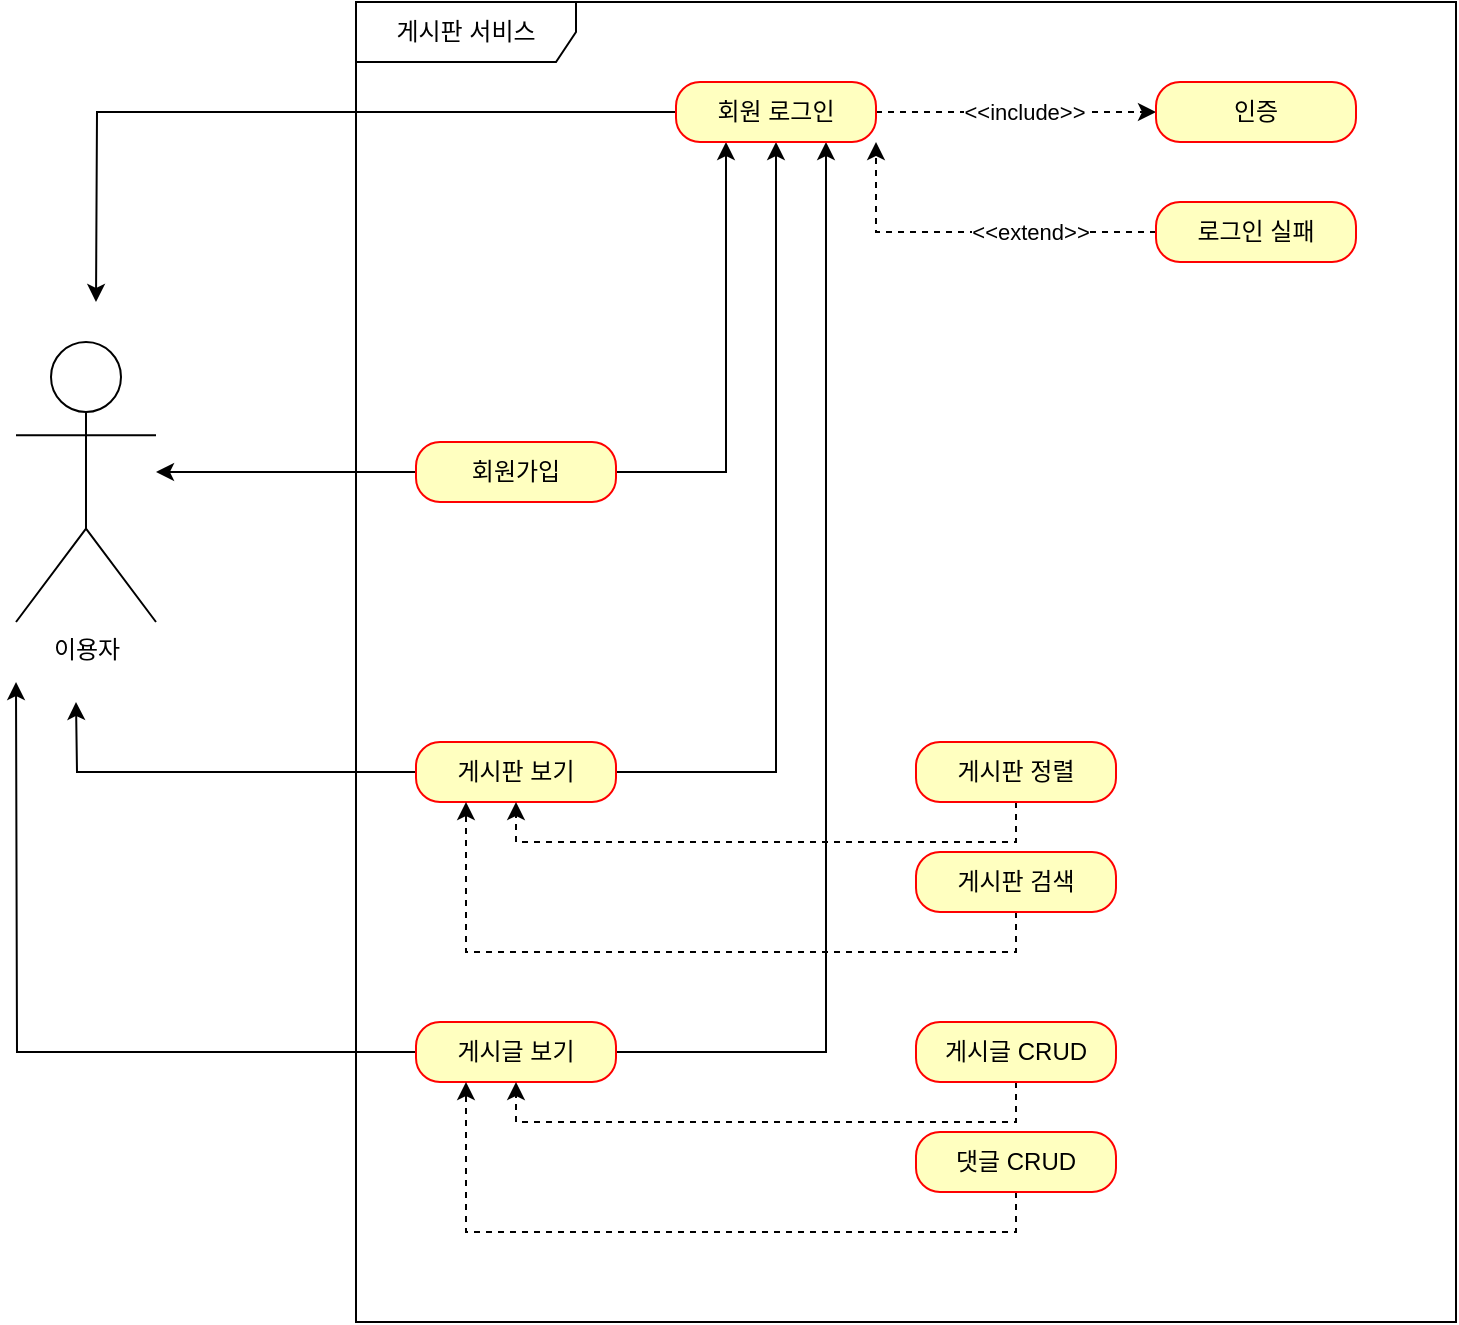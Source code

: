 <mxfile version="20.0.4" type="github">
  <diagram id="fas-1BDIQTys6Shadr6s" name="Page-1">
    <mxGraphModel dx="1312" dy="714" grid="1" gridSize="10" guides="1" tooltips="1" connect="1" arrows="1" fold="1" page="1" pageScale="1" pageWidth="827" pageHeight="1169" math="0" shadow="0">
      <root>
        <mxCell id="0" />
        <mxCell id="1" parent="0" />
        <mxCell id="dpysVa0-uHIigIyMZoji-1" value="이용자&lt;br&gt;" style="shape=umlActor;verticalLabelPosition=bottom;verticalAlign=top;html=1;outlineConnect=0;" vertex="1" parent="1">
          <mxGeometry x="60" y="290" width="70" height="140" as="geometry" />
        </mxCell>
        <mxCell id="dpysVa0-uHIigIyMZoji-2" value="게시판 서비스" style="shape=umlFrame;whiteSpace=wrap;html=1;width=110;height=30;" vertex="1" parent="1">
          <mxGeometry x="230" y="120" width="550" height="660" as="geometry" />
        </mxCell>
        <mxCell id="dpysVa0-uHIigIyMZoji-47" style="edgeStyle=orthogonalEdgeStyle;rounded=0;orthogonalLoop=1;jettySize=auto;html=1;exitX=0;exitY=0.5;exitDx=0;exitDy=0;" edge="1" parent="1" source="dpysVa0-uHIigIyMZoji-3">
          <mxGeometry relative="1" as="geometry">
            <mxPoint x="130" y="354.966" as="targetPoint" />
          </mxGeometry>
        </mxCell>
        <mxCell id="dpysVa0-uHIigIyMZoji-62" style="edgeStyle=orthogonalEdgeStyle;rounded=0;orthogonalLoop=1;jettySize=auto;html=1;exitX=1;exitY=0.5;exitDx=0;exitDy=0;entryX=0.25;entryY=1;entryDx=0;entryDy=0;" edge="1" parent="1" source="dpysVa0-uHIigIyMZoji-3" target="dpysVa0-uHIigIyMZoji-9">
          <mxGeometry relative="1" as="geometry" />
        </mxCell>
        <mxCell id="dpysVa0-uHIigIyMZoji-3" value="회원가입" style="rounded=1;whiteSpace=wrap;html=1;arcSize=40;fontColor=#000000;fillColor=#ffffc0;strokeColor=#ff0000;" vertex="1" parent="1">
          <mxGeometry x="260" y="340" width="100" height="30" as="geometry" />
        </mxCell>
        <mxCell id="dpysVa0-uHIigIyMZoji-48" style="edgeStyle=orthogonalEdgeStyle;rounded=0;orthogonalLoop=1;jettySize=auto;html=1;exitX=0;exitY=0.5;exitDx=0;exitDy=0;" edge="1" parent="1" source="dpysVa0-uHIigIyMZoji-7">
          <mxGeometry relative="1" as="geometry">
            <mxPoint x="90" y="470" as="targetPoint" />
          </mxGeometry>
        </mxCell>
        <mxCell id="dpysVa0-uHIigIyMZoji-61" style="edgeStyle=orthogonalEdgeStyle;rounded=0;orthogonalLoop=1;jettySize=auto;html=1;exitX=1;exitY=0.5;exitDx=0;exitDy=0;" edge="1" parent="1" source="dpysVa0-uHIigIyMZoji-7" target="dpysVa0-uHIigIyMZoji-9">
          <mxGeometry relative="1" as="geometry" />
        </mxCell>
        <mxCell id="dpysVa0-uHIigIyMZoji-7" value="게시판 보기" style="rounded=1;whiteSpace=wrap;html=1;arcSize=40;fontColor=#000000;fillColor=#ffffc0;strokeColor=#ff0000;" vertex="1" parent="1">
          <mxGeometry x="260" y="490" width="100" height="30" as="geometry" />
        </mxCell>
        <mxCell id="dpysVa0-uHIigIyMZoji-49" style="edgeStyle=orthogonalEdgeStyle;rounded=0;orthogonalLoop=1;jettySize=auto;html=1;exitX=0;exitY=0.5;exitDx=0;exitDy=0;" edge="1" parent="1" source="dpysVa0-uHIigIyMZoji-8">
          <mxGeometry relative="1" as="geometry">
            <mxPoint x="60" y="460" as="targetPoint" />
          </mxGeometry>
        </mxCell>
        <mxCell id="dpysVa0-uHIigIyMZoji-60" style="edgeStyle=orthogonalEdgeStyle;rounded=0;orthogonalLoop=1;jettySize=auto;html=1;exitX=1;exitY=0.5;exitDx=0;exitDy=0;entryX=0.75;entryY=1;entryDx=0;entryDy=0;" edge="1" parent="1" source="dpysVa0-uHIigIyMZoji-8" target="dpysVa0-uHIigIyMZoji-9">
          <mxGeometry relative="1" as="geometry" />
        </mxCell>
        <mxCell id="dpysVa0-uHIigIyMZoji-8" value="게시글 보기" style="rounded=1;whiteSpace=wrap;html=1;arcSize=40;fontColor=#000000;fillColor=#ffffc0;strokeColor=#ff0000;" vertex="1" parent="1">
          <mxGeometry x="260" y="630" width="100" height="30" as="geometry" />
        </mxCell>
        <mxCell id="dpysVa0-uHIigIyMZoji-46" style="edgeStyle=orthogonalEdgeStyle;rounded=0;orthogonalLoop=1;jettySize=auto;html=1;exitX=0;exitY=0.5;exitDx=0;exitDy=0;" edge="1" parent="1" source="dpysVa0-uHIigIyMZoji-9">
          <mxGeometry relative="1" as="geometry">
            <mxPoint x="100" y="270" as="targetPoint" />
          </mxGeometry>
        </mxCell>
        <mxCell id="dpysVa0-uHIigIyMZoji-50" style="edgeStyle=orthogonalEdgeStyle;rounded=0;orthogonalLoop=1;jettySize=auto;html=1;exitX=1;exitY=0.5;exitDx=0;exitDy=0;entryX=0;entryY=0.5;entryDx=0;entryDy=0;dashed=1;" edge="1" parent="1" source="dpysVa0-uHIigIyMZoji-9" target="dpysVa0-uHIigIyMZoji-10">
          <mxGeometry relative="1" as="geometry" />
        </mxCell>
        <mxCell id="dpysVa0-uHIigIyMZoji-54" value="&amp;lt;&amp;lt;include&amp;gt;&amp;gt;" style="edgeLabel;html=1;align=center;verticalAlign=middle;resizable=0;points=[];" vertex="1" connectable="0" parent="dpysVa0-uHIigIyMZoji-50">
          <mxGeometry x="0.185" y="-1" relative="1" as="geometry">
            <mxPoint x="-9" y="-1" as="offset" />
          </mxGeometry>
        </mxCell>
        <mxCell id="dpysVa0-uHIigIyMZoji-9" value="회원 로그인" style="rounded=1;whiteSpace=wrap;html=1;arcSize=40;fontColor=#000000;fillColor=#ffffc0;strokeColor=#ff0000;" vertex="1" parent="1">
          <mxGeometry x="390" y="160" width="100" height="30" as="geometry" />
        </mxCell>
        <mxCell id="dpysVa0-uHIigIyMZoji-10" value="인증" style="rounded=1;whiteSpace=wrap;html=1;arcSize=40;fontColor=#000000;fillColor=#ffffc0;strokeColor=#ff0000;" vertex="1" parent="1">
          <mxGeometry x="630" y="160" width="100" height="30" as="geometry" />
        </mxCell>
        <mxCell id="dpysVa0-uHIigIyMZoji-63" style="edgeStyle=orthogonalEdgeStyle;rounded=0;orthogonalLoop=1;jettySize=auto;html=1;exitX=0;exitY=0.5;exitDx=0;exitDy=0;entryX=1;entryY=1;entryDx=0;entryDy=0;dashed=1;" edge="1" parent="1" source="dpysVa0-uHIigIyMZoji-11" target="dpysVa0-uHIigIyMZoji-9">
          <mxGeometry relative="1" as="geometry" />
        </mxCell>
        <mxCell id="dpysVa0-uHIigIyMZoji-64" value="&amp;lt;&amp;lt;extend&amp;gt;&amp;gt;" style="edgeLabel;html=1;align=center;verticalAlign=middle;resizable=0;points=[];" vertex="1" connectable="0" parent="dpysVa0-uHIigIyMZoji-63">
          <mxGeometry x="0.108" y="-2" relative="1" as="geometry">
            <mxPoint x="39" y="2" as="offset" />
          </mxGeometry>
        </mxCell>
        <mxCell id="dpysVa0-uHIigIyMZoji-11" value="로그인 실패" style="rounded=1;whiteSpace=wrap;html=1;arcSize=40;fontColor=#000000;fillColor=#ffffc0;strokeColor=#ff0000;" vertex="1" parent="1">
          <mxGeometry x="630" y="220" width="100" height="30" as="geometry" />
        </mxCell>
        <mxCell id="dpysVa0-uHIigIyMZoji-65" style="edgeStyle=orthogonalEdgeStyle;rounded=0;orthogonalLoop=1;jettySize=auto;html=1;entryX=0.5;entryY=1;entryDx=0;entryDy=0;dashed=1;" edge="1" parent="1" source="dpysVa0-uHIigIyMZoji-12" target="dpysVa0-uHIigIyMZoji-7">
          <mxGeometry relative="1" as="geometry">
            <Array as="points">
              <mxPoint x="560" y="540" />
              <mxPoint x="310" y="540" />
            </Array>
          </mxGeometry>
        </mxCell>
        <mxCell id="dpysVa0-uHIigIyMZoji-12" value="게시판 정렬" style="rounded=1;whiteSpace=wrap;html=1;arcSize=40;fontColor=#000000;fillColor=#ffffc0;strokeColor=#ff0000;" vertex="1" parent="1">
          <mxGeometry x="510" y="490" width="100" height="30" as="geometry" />
        </mxCell>
        <mxCell id="dpysVa0-uHIigIyMZoji-67" style="edgeStyle=orthogonalEdgeStyle;rounded=0;orthogonalLoop=1;jettySize=auto;html=1;exitX=0.5;exitY=1;exitDx=0;exitDy=0;entryX=0.25;entryY=1;entryDx=0;entryDy=0;dashed=1;" edge="1" parent="1" source="dpysVa0-uHIigIyMZoji-13" target="dpysVa0-uHIigIyMZoji-7">
          <mxGeometry relative="1" as="geometry" />
        </mxCell>
        <mxCell id="dpysVa0-uHIigIyMZoji-13" value="게시판 검색" style="rounded=1;whiteSpace=wrap;html=1;arcSize=40;fontColor=#000000;fillColor=#ffffc0;strokeColor=#ff0000;" vertex="1" parent="1">
          <mxGeometry x="510" y="545" width="100" height="30" as="geometry" />
        </mxCell>
        <mxCell id="dpysVa0-uHIigIyMZoji-68" style="edgeStyle=orthogonalEdgeStyle;rounded=0;orthogonalLoop=1;jettySize=auto;html=1;exitX=0.5;exitY=1;exitDx=0;exitDy=0;entryX=0.5;entryY=1;entryDx=0;entryDy=0;dashed=1;" edge="1" parent="1" source="dpysVa0-uHIigIyMZoji-14" target="dpysVa0-uHIigIyMZoji-8">
          <mxGeometry relative="1" as="geometry" />
        </mxCell>
        <mxCell id="dpysVa0-uHIigIyMZoji-14" value="게시글 CRUD" style="rounded=1;whiteSpace=wrap;html=1;arcSize=40;fontColor=#000000;fillColor=#ffffc0;strokeColor=#ff0000;" vertex="1" parent="1">
          <mxGeometry x="510" y="630" width="100" height="30" as="geometry" />
        </mxCell>
        <mxCell id="dpysVa0-uHIigIyMZoji-69" style="edgeStyle=orthogonalEdgeStyle;rounded=0;orthogonalLoop=1;jettySize=auto;html=1;exitX=0.5;exitY=1;exitDx=0;exitDy=0;entryX=0.25;entryY=1;entryDx=0;entryDy=0;dashed=1;" edge="1" parent="1" source="dpysVa0-uHIigIyMZoji-15" target="dpysVa0-uHIigIyMZoji-8">
          <mxGeometry relative="1" as="geometry" />
        </mxCell>
        <mxCell id="dpysVa0-uHIigIyMZoji-15" value="댓글 CRUD" style="rounded=1;whiteSpace=wrap;html=1;arcSize=40;fontColor=#000000;fillColor=#ffffc0;strokeColor=#ff0000;" vertex="1" parent="1">
          <mxGeometry x="510" y="685" width="100" height="30" as="geometry" />
        </mxCell>
      </root>
    </mxGraphModel>
  </diagram>
</mxfile>

